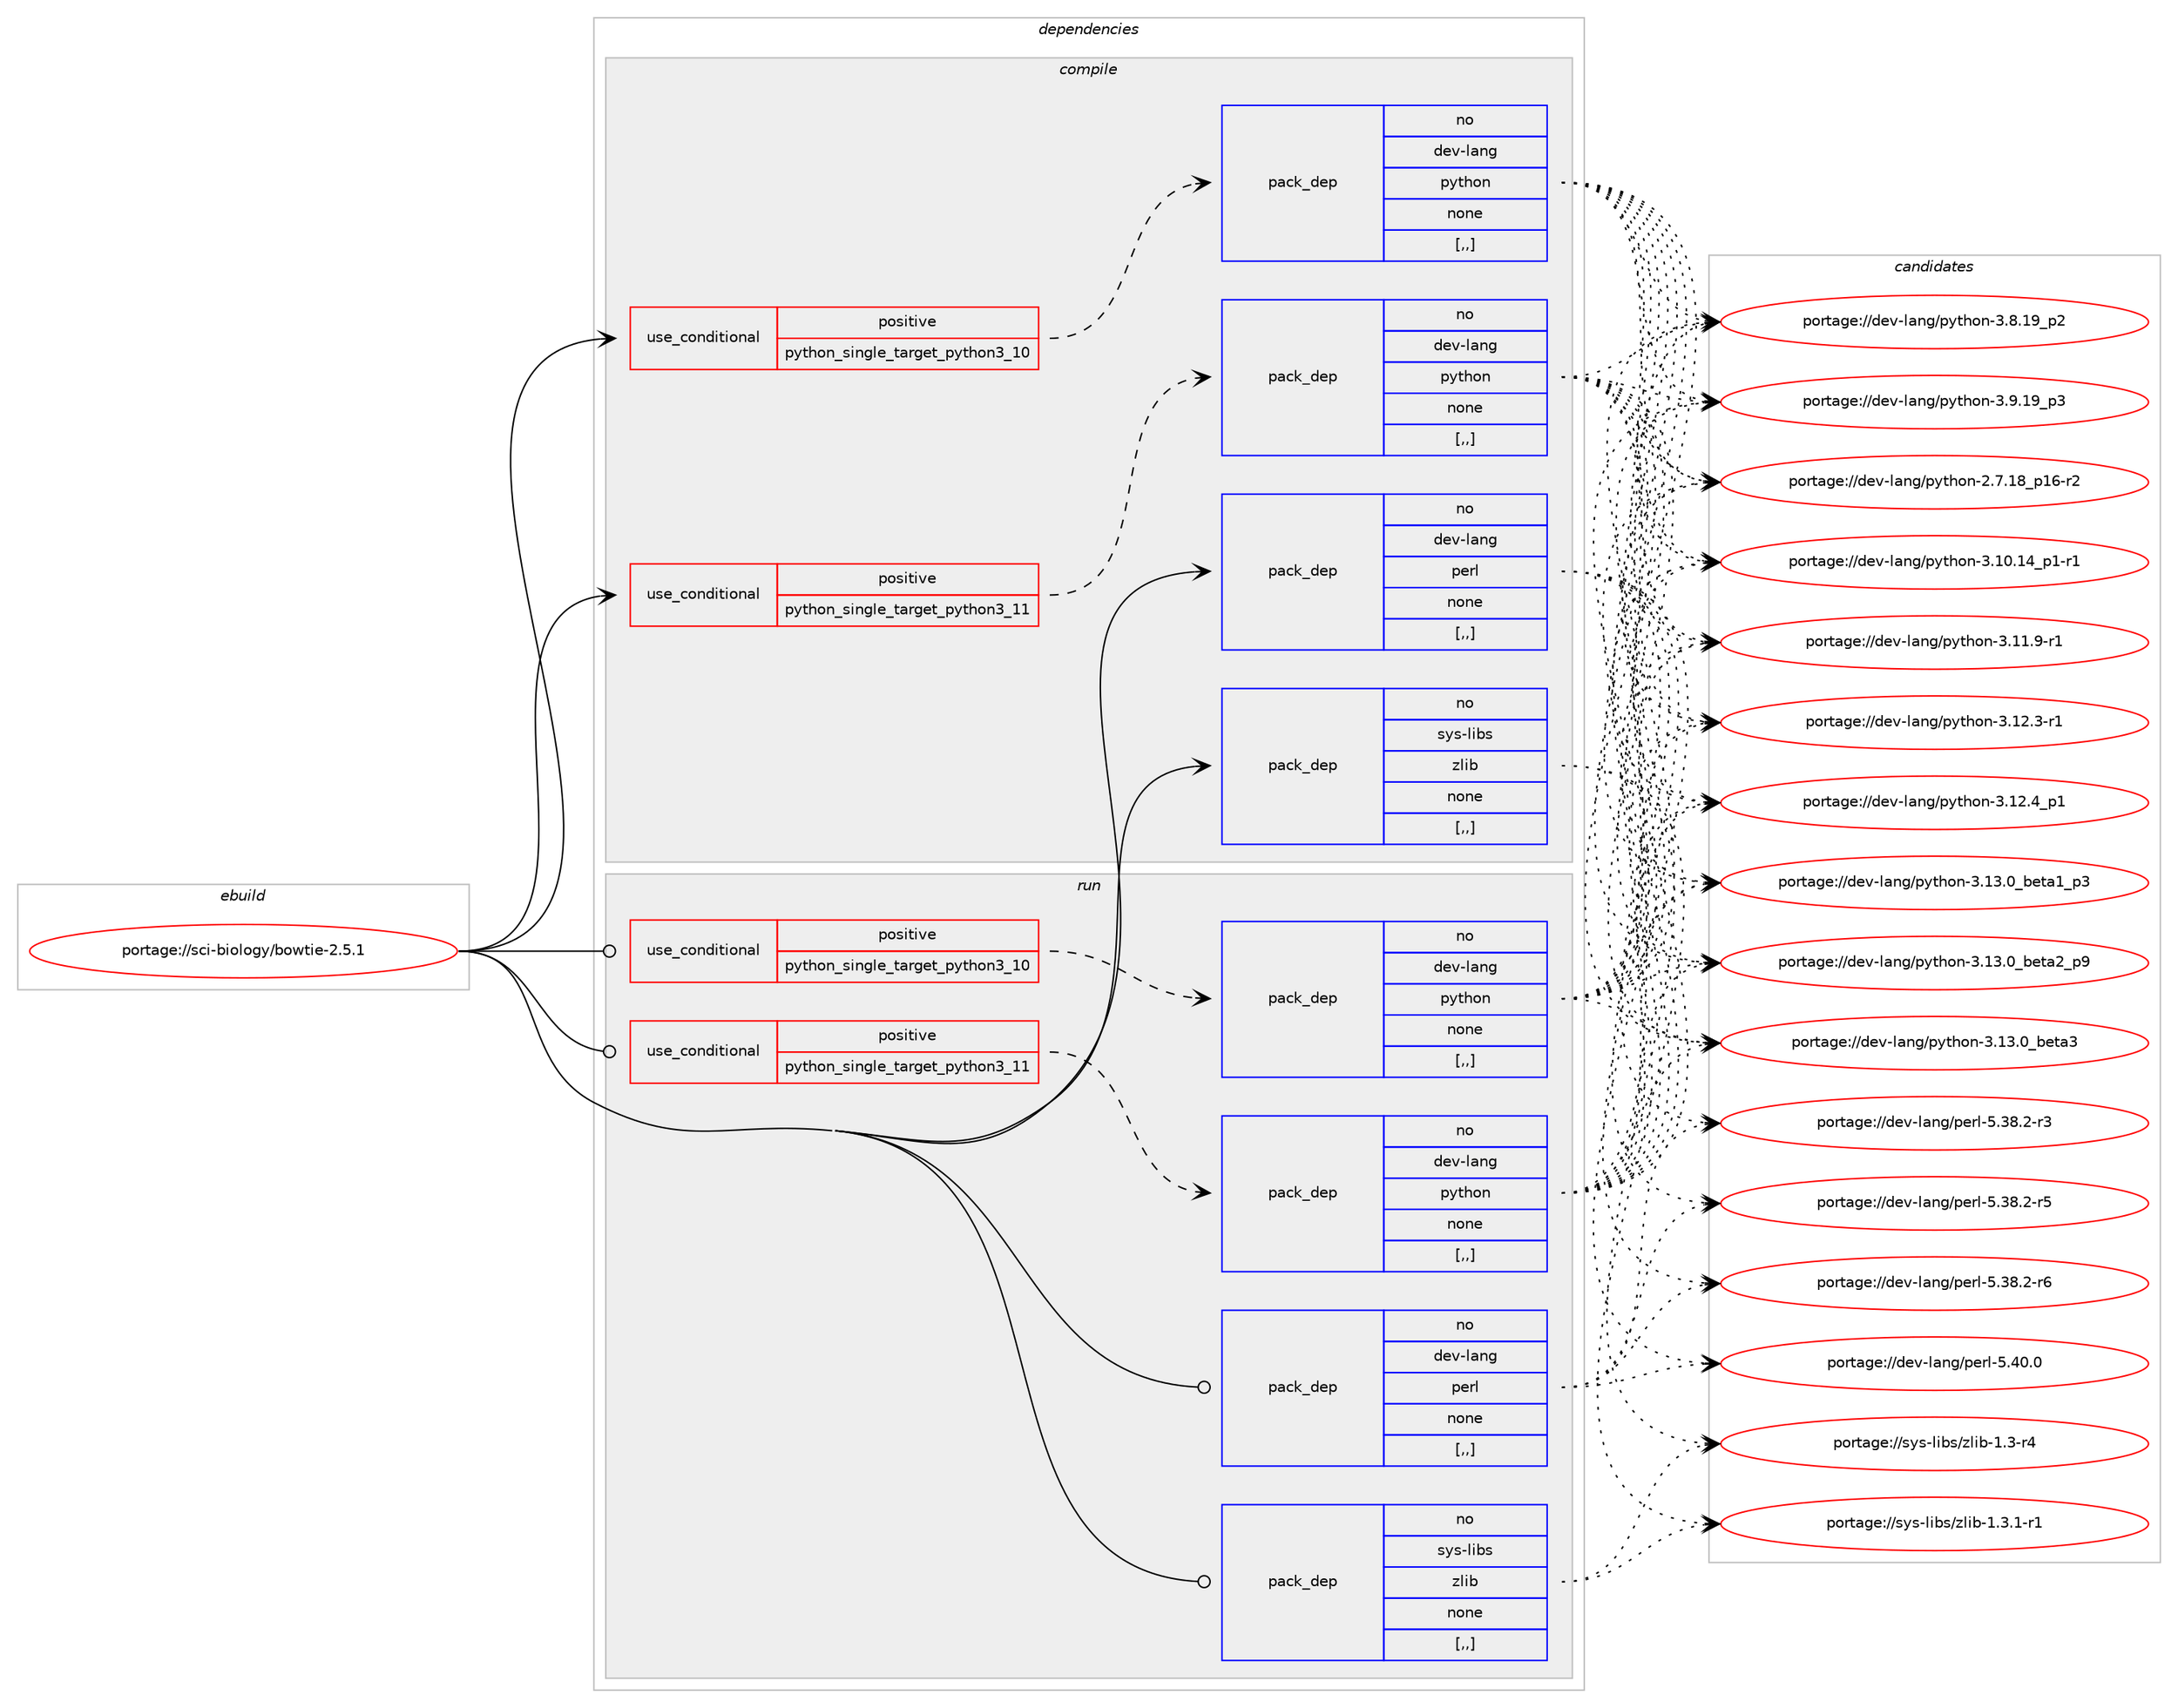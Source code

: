 digraph prolog {

# *************
# Graph options
# *************

newrank=true;
concentrate=true;
compound=true;
graph [rankdir=LR,fontname=Helvetica,fontsize=10,ranksep=1.5];#, ranksep=2.5, nodesep=0.2];
edge  [arrowhead=vee];
node  [fontname=Helvetica,fontsize=10];

# **********
# The ebuild
# **********

subgraph cluster_leftcol {
color=gray;
rank=same;
label=<<i>ebuild</i>>;
id [label="portage://sci-biology/bowtie-2.5.1", color=red, width=4, href="../sci-biology/bowtie-2.5.1.svg"];
}

# ****************
# The dependencies
# ****************

subgraph cluster_midcol {
color=gray;
label=<<i>dependencies</i>>;
subgraph cluster_compile {
fillcolor="#eeeeee";
style=filled;
label=<<i>compile</i>>;
subgraph cond101384 {
dependency383222 [label=<<TABLE BORDER="0" CELLBORDER="1" CELLSPACING="0" CELLPADDING="4"><TR><TD ROWSPAN="3" CELLPADDING="10">use_conditional</TD></TR><TR><TD>positive</TD></TR><TR><TD>python_single_target_python3_10</TD></TR></TABLE>>, shape=none, color=red];
subgraph pack279087 {
dependency383223 [label=<<TABLE BORDER="0" CELLBORDER="1" CELLSPACING="0" CELLPADDING="4" WIDTH="220"><TR><TD ROWSPAN="6" CELLPADDING="30">pack_dep</TD></TR><TR><TD WIDTH="110">no</TD></TR><TR><TD>dev-lang</TD></TR><TR><TD>python</TD></TR><TR><TD>none</TD></TR><TR><TD>[,,]</TD></TR></TABLE>>, shape=none, color=blue];
}
dependency383222:e -> dependency383223:w [weight=20,style="dashed",arrowhead="vee"];
}
id:e -> dependency383222:w [weight=20,style="solid",arrowhead="vee"];
subgraph cond101385 {
dependency383224 [label=<<TABLE BORDER="0" CELLBORDER="1" CELLSPACING="0" CELLPADDING="4"><TR><TD ROWSPAN="3" CELLPADDING="10">use_conditional</TD></TR><TR><TD>positive</TD></TR><TR><TD>python_single_target_python3_11</TD></TR></TABLE>>, shape=none, color=red];
subgraph pack279088 {
dependency383225 [label=<<TABLE BORDER="0" CELLBORDER="1" CELLSPACING="0" CELLPADDING="4" WIDTH="220"><TR><TD ROWSPAN="6" CELLPADDING="30">pack_dep</TD></TR><TR><TD WIDTH="110">no</TD></TR><TR><TD>dev-lang</TD></TR><TR><TD>python</TD></TR><TR><TD>none</TD></TR><TR><TD>[,,]</TD></TR></TABLE>>, shape=none, color=blue];
}
dependency383224:e -> dependency383225:w [weight=20,style="dashed",arrowhead="vee"];
}
id:e -> dependency383224:w [weight=20,style="solid",arrowhead="vee"];
subgraph pack279089 {
dependency383226 [label=<<TABLE BORDER="0" CELLBORDER="1" CELLSPACING="0" CELLPADDING="4" WIDTH="220"><TR><TD ROWSPAN="6" CELLPADDING="30">pack_dep</TD></TR><TR><TD WIDTH="110">no</TD></TR><TR><TD>dev-lang</TD></TR><TR><TD>perl</TD></TR><TR><TD>none</TD></TR><TR><TD>[,,]</TD></TR></TABLE>>, shape=none, color=blue];
}
id:e -> dependency383226:w [weight=20,style="solid",arrowhead="vee"];
subgraph pack279090 {
dependency383227 [label=<<TABLE BORDER="0" CELLBORDER="1" CELLSPACING="0" CELLPADDING="4" WIDTH="220"><TR><TD ROWSPAN="6" CELLPADDING="30">pack_dep</TD></TR><TR><TD WIDTH="110">no</TD></TR><TR><TD>sys-libs</TD></TR><TR><TD>zlib</TD></TR><TR><TD>none</TD></TR><TR><TD>[,,]</TD></TR></TABLE>>, shape=none, color=blue];
}
id:e -> dependency383227:w [weight=20,style="solid",arrowhead="vee"];
}
subgraph cluster_compileandrun {
fillcolor="#eeeeee";
style=filled;
label=<<i>compile and run</i>>;
}
subgraph cluster_run {
fillcolor="#eeeeee";
style=filled;
label=<<i>run</i>>;
subgraph cond101386 {
dependency383228 [label=<<TABLE BORDER="0" CELLBORDER="1" CELLSPACING="0" CELLPADDING="4"><TR><TD ROWSPAN="3" CELLPADDING="10">use_conditional</TD></TR><TR><TD>positive</TD></TR><TR><TD>python_single_target_python3_10</TD></TR></TABLE>>, shape=none, color=red];
subgraph pack279091 {
dependency383229 [label=<<TABLE BORDER="0" CELLBORDER="1" CELLSPACING="0" CELLPADDING="4" WIDTH="220"><TR><TD ROWSPAN="6" CELLPADDING="30">pack_dep</TD></TR><TR><TD WIDTH="110">no</TD></TR><TR><TD>dev-lang</TD></TR><TR><TD>python</TD></TR><TR><TD>none</TD></TR><TR><TD>[,,]</TD></TR></TABLE>>, shape=none, color=blue];
}
dependency383228:e -> dependency383229:w [weight=20,style="dashed",arrowhead="vee"];
}
id:e -> dependency383228:w [weight=20,style="solid",arrowhead="odot"];
subgraph cond101387 {
dependency383230 [label=<<TABLE BORDER="0" CELLBORDER="1" CELLSPACING="0" CELLPADDING="4"><TR><TD ROWSPAN="3" CELLPADDING="10">use_conditional</TD></TR><TR><TD>positive</TD></TR><TR><TD>python_single_target_python3_11</TD></TR></TABLE>>, shape=none, color=red];
subgraph pack279092 {
dependency383231 [label=<<TABLE BORDER="0" CELLBORDER="1" CELLSPACING="0" CELLPADDING="4" WIDTH="220"><TR><TD ROWSPAN="6" CELLPADDING="30">pack_dep</TD></TR><TR><TD WIDTH="110">no</TD></TR><TR><TD>dev-lang</TD></TR><TR><TD>python</TD></TR><TR><TD>none</TD></TR><TR><TD>[,,]</TD></TR></TABLE>>, shape=none, color=blue];
}
dependency383230:e -> dependency383231:w [weight=20,style="dashed",arrowhead="vee"];
}
id:e -> dependency383230:w [weight=20,style="solid",arrowhead="odot"];
subgraph pack279093 {
dependency383232 [label=<<TABLE BORDER="0" CELLBORDER="1" CELLSPACING="0" CELLPADDING="4" WIDTH="220"><TR><TD ROWSPAN="6" CELLPADDING="30">pack_dep</TD></TR><TR><TD WIDTH="110">no</TD></TR><TR><TD>dev-lang</TD></TR><TR><TD>perl</TD></TR><TR><TD>none</TD></TR><TR><TD>[,,]</TD></TR></TABLE>>, shape=none, color=blue];
}
id:e -> dependency383232:w [weight=20,style="solid",arrowhead="odot"];
subgraph pack279094 {
dependency383233 [label=<<TABLE BORDER="0" CELLBORDER="1" CELLSPACING="0" CELLPADDING="4" WIDTH="220"><TR><TD ROWSPAN="6" CELLPADDING="30">pack_dep</TD></TR><TR><TD WIDTH="110">no</TD></TR><TR><TD>sys-libs</TD></TR><TR><TD>zlib</TD></TR><TR><TD>none</TD></TR><TR><TD>[,,]</TD></TR></TABLE>>, shape=none, color=blue];
}
id:e -> dependency383233:w [weight=20,style="solid",arrowhead="odot"];
}
}

# **************
# The candidates
# **************

subgraph cluster_choices {
rank=same;
color=gray;
label=<<i>candidates</i>>;

subgraph choice279087 {
color=black;
nodesep=1;
choice100101118451089711010347112121116104111110455046554649569511249544511450 [label="portage://dev-lang/python-2.7.18_p16-r2", color=red, width=4,href="../dev-lang/python-2.7.18_p16-r2.svg"];
choice100101118451089711010347112121116104111110455146494846495295112494511449 [label="portage://dev-lang/python-3.10.14_p1-r1", color=red, width=4,href="../dev-lang/python-3.10.14_p1-r1.svg"];
choice100101118451089711010347112121116104111110455146494946574511449 [label="portage://dev-lang/python-3.11.9-r1", color=red, width=4,href="../dev-lang/python-3.11.9-r1.svg"];
choice100101118451089711010347112121116104111110455146495046514511449 [label="portage://dev-lang/python-3.12.3-r1", color=red, width=4,href="../dev-lang/python-3.12.3-r1.svg"];
choice100101118451089711010347112121116104111110455146495046529511249 [label="portage://dev-lang/python-3.12.4_p1", color=red, width=4,href="../dev-lang/python-3.12.4_p1.svg"];
choice10010111845108971101034711212111610411111045514649514648959810111697499511251 [label="portage://dev-lang/python-3.13.0_beta1_p3", color=red, width=4,href="../dev-lang/python-3.13.0_beta1_p3.svg"];
choice10010111845108971101034711212111610411111045514649514648959810111697509511257 [label="portage://dev-lang/python-3.13.0_beta2_p9", color=red, width=4,href="../dev-lang/python-3.13.0_beta2_p9.svg"];
choice1001011184510897110103471121211161041111104551464951464895981011169751 [label="portage://dev-lang/python-3.13.0_beta3", color=red, width=4,href="../dev-lang/python-3.13.0_beta3.svg"];
choice100101118451089711010347112121116104111110455146564649579511250 [label="portage://dev-lang/python-3.8.19_p2", color=red, width=4,href="../dev-lang/python-3.8.19_p2.svg"];
choice100101118451089711010347112121116104111110455146574649579511251 [label="portage://dev-lang/python-3.9.19_p3", color=red, width=4,href="../dev-lang/python-3.9.19_p3.svg"];
dependency383223:e -> choice100101118451089711010347112121116104111110455046554649569511249544511450:w [style=dotted,weight="100"];
dependency383223:e -> choice100101118451089711010347112121116104111110455146494846495295112494511449:w [style=dotted,weight="100"];
dependency383223:e -> choice100101118451089711010347112121116104111110455146494946574511449:w [style=dotted,weight="100"];
dependency383223:e -> choice100101118451089711010347112121116104111110455146495046514511449:w [style=dotted,weight="100"];
dependency383223:e -> choice100101118451089711010347112121116104111110455146495046529511249:w [style=dotted,weight="100"];
dependency383223:e -> choice10010111845108971101034711212111610411111045514649514648959810111697499511251:w [style=dotted,weight="100"];
dependency383223:e -> choice10010111845108971101034711212111610411111045514649514648959810111697509511257:w [style=dotted,weight="100"];
dependency383223:e -> choice1001011184510897110103471121211161041111104551464951464895981011169751:w [style=dotted,weight="100"];
dependency383223:e -> choice100101118451089711010347112121116104111110455146564649579511250:w [style=dotted,weight="100"];
dependency383223:e -> choice100101118451089711010347112121116104111110455146574649579511251:w [style=dotted,weight="100"];
}
subgraph choice279088 {
color=black;
nodesep=1;
choice100101118451089711010347112121116104111110455046554649569511249544511450 [label="portage://dev-lang/python-2.7.18_p16-r2", color=red, width=4,href="../dev-lang/python-2.7.18_p16-r2.svg"];
choice100101118451089711010347112121116104111110455146494846495295112494511449 [label="portage://dev-lang/python-3.10.14_p1-r1", color=red, width=4,href="../dev-lang/python-3.10.14_p1-r1.svg"];
choice100101118451089711010347112121116104111110455146494946574511449 [label="portage://dev-lang/python-3.11.9-r1", color=red, width=4,href="../dev-lang/python-3.11.9-r1.svg"];
choice100101118451089711010347112121116104111110455146495046514511449 [label="portage://dev-lang/python-3.12.3-r1", color=red, width=4,href="../dev-lang/python-3.12.3-r1.svg"];
choice100101118451089711010347112121116104111110455146495046529511249 [label="portage://dev-lang/python-3.12.4_p1", color=red, width=4,href="../dev-lang/python-3.12.4_p1.svg"];
choice10010111845108971101034711212111610411111045514649514648959810111697499511251 [label="portage://dev-lang/python-3.13.0_beta1_p3", color=red, width=4,href="../dev-lang/python-3.13.0_beta1_p3.svg"];
choice10010111845108971101034711212111610411111045514649514648959810111697509511257 [label="portage://dev-lang/python-3.13.0_beta2_p9", color=red, width=4,href="../dev-lang/python-3.13.0_beta2_p9.svg"];
choice1001011184510897110103471121211161041111104551464951464895981011169751 [label="portage://dev-lang/python-3.13.0_beta3", color=red, width=4,href="../dev-lang/python-3.13.0_beta3.svg"];
choice100101118451089711010347112121116104111110455146564649579511250 [label="portage://dev-lang/python-3.8.19_p2", color=red, width=4,href="../dev-lang/python-3.8.19_p2.svg"];
choice100101118451089711010347112121116104111110455146574649579511251 [label="portage://dev-lang/python-3.9.19_p3", color=red, width=4,href="../dev-lang/python-3.9.19_p3.svg"];
dependency383225:e -> choice100101118451089711010347112121116104111110455046554649569511249544511450:w [style=dotted,weight="100"];
dependency383225:e -> choice100101118451089711010347112121116104111110455146494846495295112494511449:w [style=dotted,weight="100"];
dependency383225:e -> choice100101118451089711010347112121116104111110455146494946574511449:w [style=dotted,weight="100"];
dependency383225:e -> choice100101118451089711010347112121116104111110455146495046514511449:w [style=dotted,weight="100"];
dependency383225:e -> choice100101118451089711010347112121116104111110455146495046529511249:w [style=dotted,weight="100"];
dependency383225:e -> choice10010111845108971101034711212111610411111045514649514648959810111697499511251:w [style=dotted,weight="100"];
dependency383225:e -> choice10010111845108971101034711212111610411111045514649514648959810111697509511257:w [style=dotted,weight="100"];
dependency383225:e -> choice1001011184510897110103471121211161041111104551464951464895981011169751:w [style=dotted,weight="100"];
dependency383225:e -> choice100101118451089711010347112121116104111110455146564649579511250:w [style=dotted,weight="100"];
dependency383225:e -> choice100101118451089711010347112121116104111110455146574649579511251:w [style=dotted,weight="100"];
}
subgraph choice279089 {
color=black;
nodesep=1;
choice100101118451089711010347112101114108455346515646504511451 [label="portage://dev-lang/perl-5.38.2-r3", color=red, width=4,href="../dev-lang/perl-5.38.2-r3.svg"];
choice100101118451089711010347112101114108455346515646504511453 [label="portage://dev-lang/perl-5.38.2-r5", color=red, width=4,href="../dev-lang/perl-5.38.2-r5.svg"];
choice100101118451089711010347112101114108455346515646504511454 [label="portage://dev-lang/perl-5.38.2-r6", color=red, width=4,href="../dev-lang/perl-5.38.2-r6.svg"];
choice10010111845108971101034711210111410845534652484648 [label="portage://dev-lang/perl-5.40.0", color=red, width=4,href="../dev-lang/perl-5.40.0.svg"];
dependency383226:e -> choice100101118451089711010347112101114108455346515646504511451:w [style=dotted,weight="100"];
dependency383226:e -> choice100101118451089711010347112101114108455346515646504511453:w [style=dotted,weight="100"];
dependency383226:e -> choice100101118451089711010347112101114108455346515646504511454:w [style=dotted,weight="100"];
dependency383226:e -> choice10010111845108971101034711210111410845534652484648:w [style=dotted,weight="100"];
}
subgraph choice279090 {
color=black;
nodesep=1;
choice11512111545108105981154712210810598454946514511452 [label="portage://sys-libs/zlib-1.3-r4", color=red, width=4,href="../sys-libs/zlib-1.3-r4.svg"];
choice115121115451081059811547122108105984549465146494511449 [label="portage://sys-libs/zlib-1.3.1-r1", color=red, width=4,href="../sys-libs/zlib-1.3.1-r1.svg"];
dependency383227:e -> choice11512111545108105981154712210810598454946514511452:w [style=dotted,weight="100"];
dependency383227:e -> choice115121115451081059811547122108105984549465146494511449:w [style=dotted,weight="100"];
}
subgraph choice279091 {
color=black;
nodesep=1;
choice100101118451089711010347112121116104111110455046554649569511249544511450 [label="portage://dev-lang/python-2.7.18_p16-r2", color=red, width=4,href="../dev-lang/python-2.7.18_p16-r2.svg"];
choice100101118451089711010347112121116104111110455146494846495295112494511449 [label="portage://dev-lang/python-3.10.14_p1-r1", color=red, width=4,href="../dev-lang/python-3.10.14_p1-r1.svg"];
choice100101118451089711010347112121116104111110455146494946574511449 [label="portage://dev-lang/python-3.11.9-r1", color=red, width=4,href="../dev-lang/python-3.11.9-r1.svg"];
choice100101118451089711010347112121116104111110455146495046514511449 [label="portage://dev-lang/python-3.12.3-r1", color=red, width=4,href="../dev-lang/python-3.12.3-r1.svg"];
choice100101118451089711010347112121116104111110455146495046529511249 [label="portage://dev-lang/python-3.12.4_p1", color=red, width=4,href="../dev-lang/python-3.12.4_p1.svg"];
choice10010111845108971101034711212111610411111045514649514648959810111697499511251 [label="portage://dev-lang/python-3.13.0_beta1_p3", color=red, width=4,href="../dev-lang/python-3.13.0_beta1_p3.svg"];
choice10010111845108971101034711212111610411111045514649514648959810111697509511257 [label="portage://dev-lang/python-3.13.0_beta2_p9", color=red, width=4,href="../dev-lang/python-3.13.0_beta2_p9.svg"];
choice1001011184510897110103471121211161041111104551464951464895981011169751 [label="portage://dev-lang/python-3.13.0_beta3", color=red, width=4,href="../dev-lang/python-3.13.0_beta3.svg"];
choice100101118451089711010347112121116104111110455146564649579511250 [label="portage://dev-lang/python-3.8.19_p2", color=red, width=4,href="../dev-lang/python-3.8.19_p2.svg"];
choice100101118451089711010347112121116104111110455146574649579511251 [label="portage://dev-lang/python-3.9.19_p3", color=red, width=4,href="../dev-lang/python-3.9.19_p3.svg"];
dependency383229:e -> choice100101118451089711010347112121116104111110455046554649569511249544511450:w [style=dotted,weight="100"];
dependency383229:e -> choice100101118451089711010347112121116104111110455146494846495295112494511449:w [style=dotted,weight="100"];
dependency383229:e -> choice100101118451089711010347112121116104111110455146494946574511449:w [style=dotted,weight="100"];
dependency383229:e -> choice100101118451089711010347112121116104111110455146495046514511449:w [style=dotted,weight="100"];
dependency383229:e -> choice100101118451089711010347112121116104111110455146495046529511249:w [style=dotted,weight="100"];
dependency383229:e -> choice10010111845108971101034711212111610411111045514649514648959810111697499511251:w [style=dotted,weight="100"];
dependency383229:e -> choice10010111845108971101034711212111610411111045514649514648959810111697509511257:w [style=dotted,weight="100"];
dependency383229:e -> choice1001011184510897110103471121211161041111104551464951464895981011169751:w [style=dotted,weight="100"];
dependency383229:e -> choice100101118451089711010347112121116104111110455146564649579511250:w [style=dotted,weight="100"];
dependency383229:e -> choice100101118451089711010347112121116104111110455146574649579511251:w [style=dotted,weight="100"];
}
subgraph choice279092 {
color=black;
nodesep=1;
choice100101118451089711010347112121116104111110455046554649569511249544511450 [label="portage://dev-lang/python-2.7.18_p16-r2", color=red, width=4,href="../dev-lang/python-2.7.18_p16-r2.svg"];
choice100101118451089711010347112121116104111110455146494846495295112494511449 [label="portage://dev-lang/python-3.10.14_p1-r1", color=red, width=4,href="../dev-lang/python-3.10.14_p1-r1.svg"];
choice100101118451089711010347112121116104111110455146494946574511449 [label="portage://dev-lang/python-3.11.9-r1", color=red, width=4,href="../dev-lang/python-3.11.9-r1.svg"];
choice100101118451089711010347112121116104111110455146495046514511449 [label="portage://dev-lang/python-3.12.3-r1", color=red, width=4,href="../dev-lang/python-3.12.3-r1.svg"];
choice100101118451089711010347112121116104111110455146495046529511249 [label="portage://dev-lang/python-3.12.4_p1", color=red, width=4,href="../dev-lang/python-3.12.4_p1.svg"];
choice10010111845108971101034711212111610411111045514649514648959810111697499511251 [label="portage://dev-lang/python-3.13.0_beta1_p3", color=red, width=4,href="../dev-lang/python-3.13.0_beta1_p3.svg"];
choice10010111845108971101034711212111610411111045514649514648959810111697509511257 [label="portage://dev-lang/python-3.13.0_beta2_p9", color=red, width=4,href="../dev-lang/python-3.13.0_beta2_p9.svg"];
choice1001011184510897110103471121211161041111104551464951464895981011169751 [label="portage://dev-lang/python-3.13.0_beta3", color=red, width=4,href="../dev-lang/python-3.13.0_beta3.svg"];
choice100101118451089711010347112121116104111110455146564649579511250 [label="portage://dev-lang/python-3.8.19_p2", color=red, width=4,href="../dev-lang/python-3.8.19_p2.svg"];
choice100101118451089711010347112121116104111110455146574649579511251 [label="portage://dev-lang/python-3.9.19_p3", color=red, width=4,href="../dev-lang/python-3.9.19_p3.svg"];
dependency383231:e -> choice100101118451089711010347112121116104111110455046554649569511249544511450:w [style=dotted,weight="100"];
dependency383231:e -> choice100101118451089711010347112121116104111110455146494846495295112494511449:w [style=dotted,weight="100"];
dependency383231:e -> choice100101118451089711010347112121116104111110455146494946574511449:w [style=dotted,weight="100"];
dependency383231:e -> choice100101118451089711010347112121116104111110455146495046514511449:w [style=dotted,weight="100"];
dependency383231:e -> choice100101118451089711010347112121116104111110455146495046529511249:w [style=dotted,weight="100"];
dependency383231:e -> choice10010111845108971101034711212111610411111045514649514648959810111697499511251:w [style=dotted,weight="100"];
dependency383231:e -> choice10010111845108971101034711212111610411111045514649514648959810111697509511257:w [style=dotted,weight="100"];
dependency383231:e -> choice1001011184510897110103471121211161041111104551464951464895981011169751:w [style=dotted,weight="100"];
dependency383231:e -> choice100101118451089711010347112121116104111110455146564649579511250:w [style=dotted,weight="100"];
dependency383231:e -> choice100101118451089711010347112121116104111110455146574649579511251:w [style=dotted,weight="100"];
}
subgraph choice279093 {
color=black;
nodesep=1;
choice100101118451089711010347112101114108455346515646504511451 [label="portage://dev-lang/perl-5.38.2-r3", color=red, width=4,href="../dev-lang/perl-5.38.2-r3.svg"];
choice100101118451089711010347112101114108455346515646504511453 [label="portage://dev-lang/perl-5.38.2-r5", color=red, width=4,href="../dev-lang/perl-5.38.2-r5.svg"];
choice100101118451089711010347112101114108455346515646504511454 [label="portage://dev-lang/perl-5.38.2-r6", color=red, width=4,href="../dev-lang/perl-5.38.2-r6.svg"];
choice10010111845108971101034711210111410845534652484648 [label="portage://dev-lang/perl-5.40.0", color=red, width=4,href="../dev-lang/perl-5.40.0.svg"];
dependency383232:e -> choice100101118451089711010347112101114108455346515646504511451:w [style=dotted,weight="100"];
dependency383232:e -> choice100101118451089711010347112101114108455346515646504511453:w [style=dotted,weight="100"];
dependency383232:e -> choice100101118451089711010347112101114108455346515646504511454:w [style=dotted,weight="100"];
dependency383232:e -> choice10010111845108971101034711210111410845534652484648:w [style=dotted,weight="100"];
}
subgraph choice279094 {
color=black;
nodesep=1;
choice11512111545108105981154712210810598454946514511452 [label="portage://sys-libs/zlib-1.3-r4", color=red, width=4,href="../sys-libs/zlib-1.3-r4.svg"];
choice115121115451081059811547122108105984549465146494511449 [label="portage://sys-libs/zlib-1.3.1-r1", color=red, width=4,href="../sys-libs/zlib-1.3.1-r1.svg"];
dependency383233:e -> choice11512111545108105981154712210810598454946514511452:w [style=dotted,weight="100"];
dependency383233:e -> choice115121115451081059811547122108105984549465146494511449:w [style=dotted,weight="100"];
}
}

}
